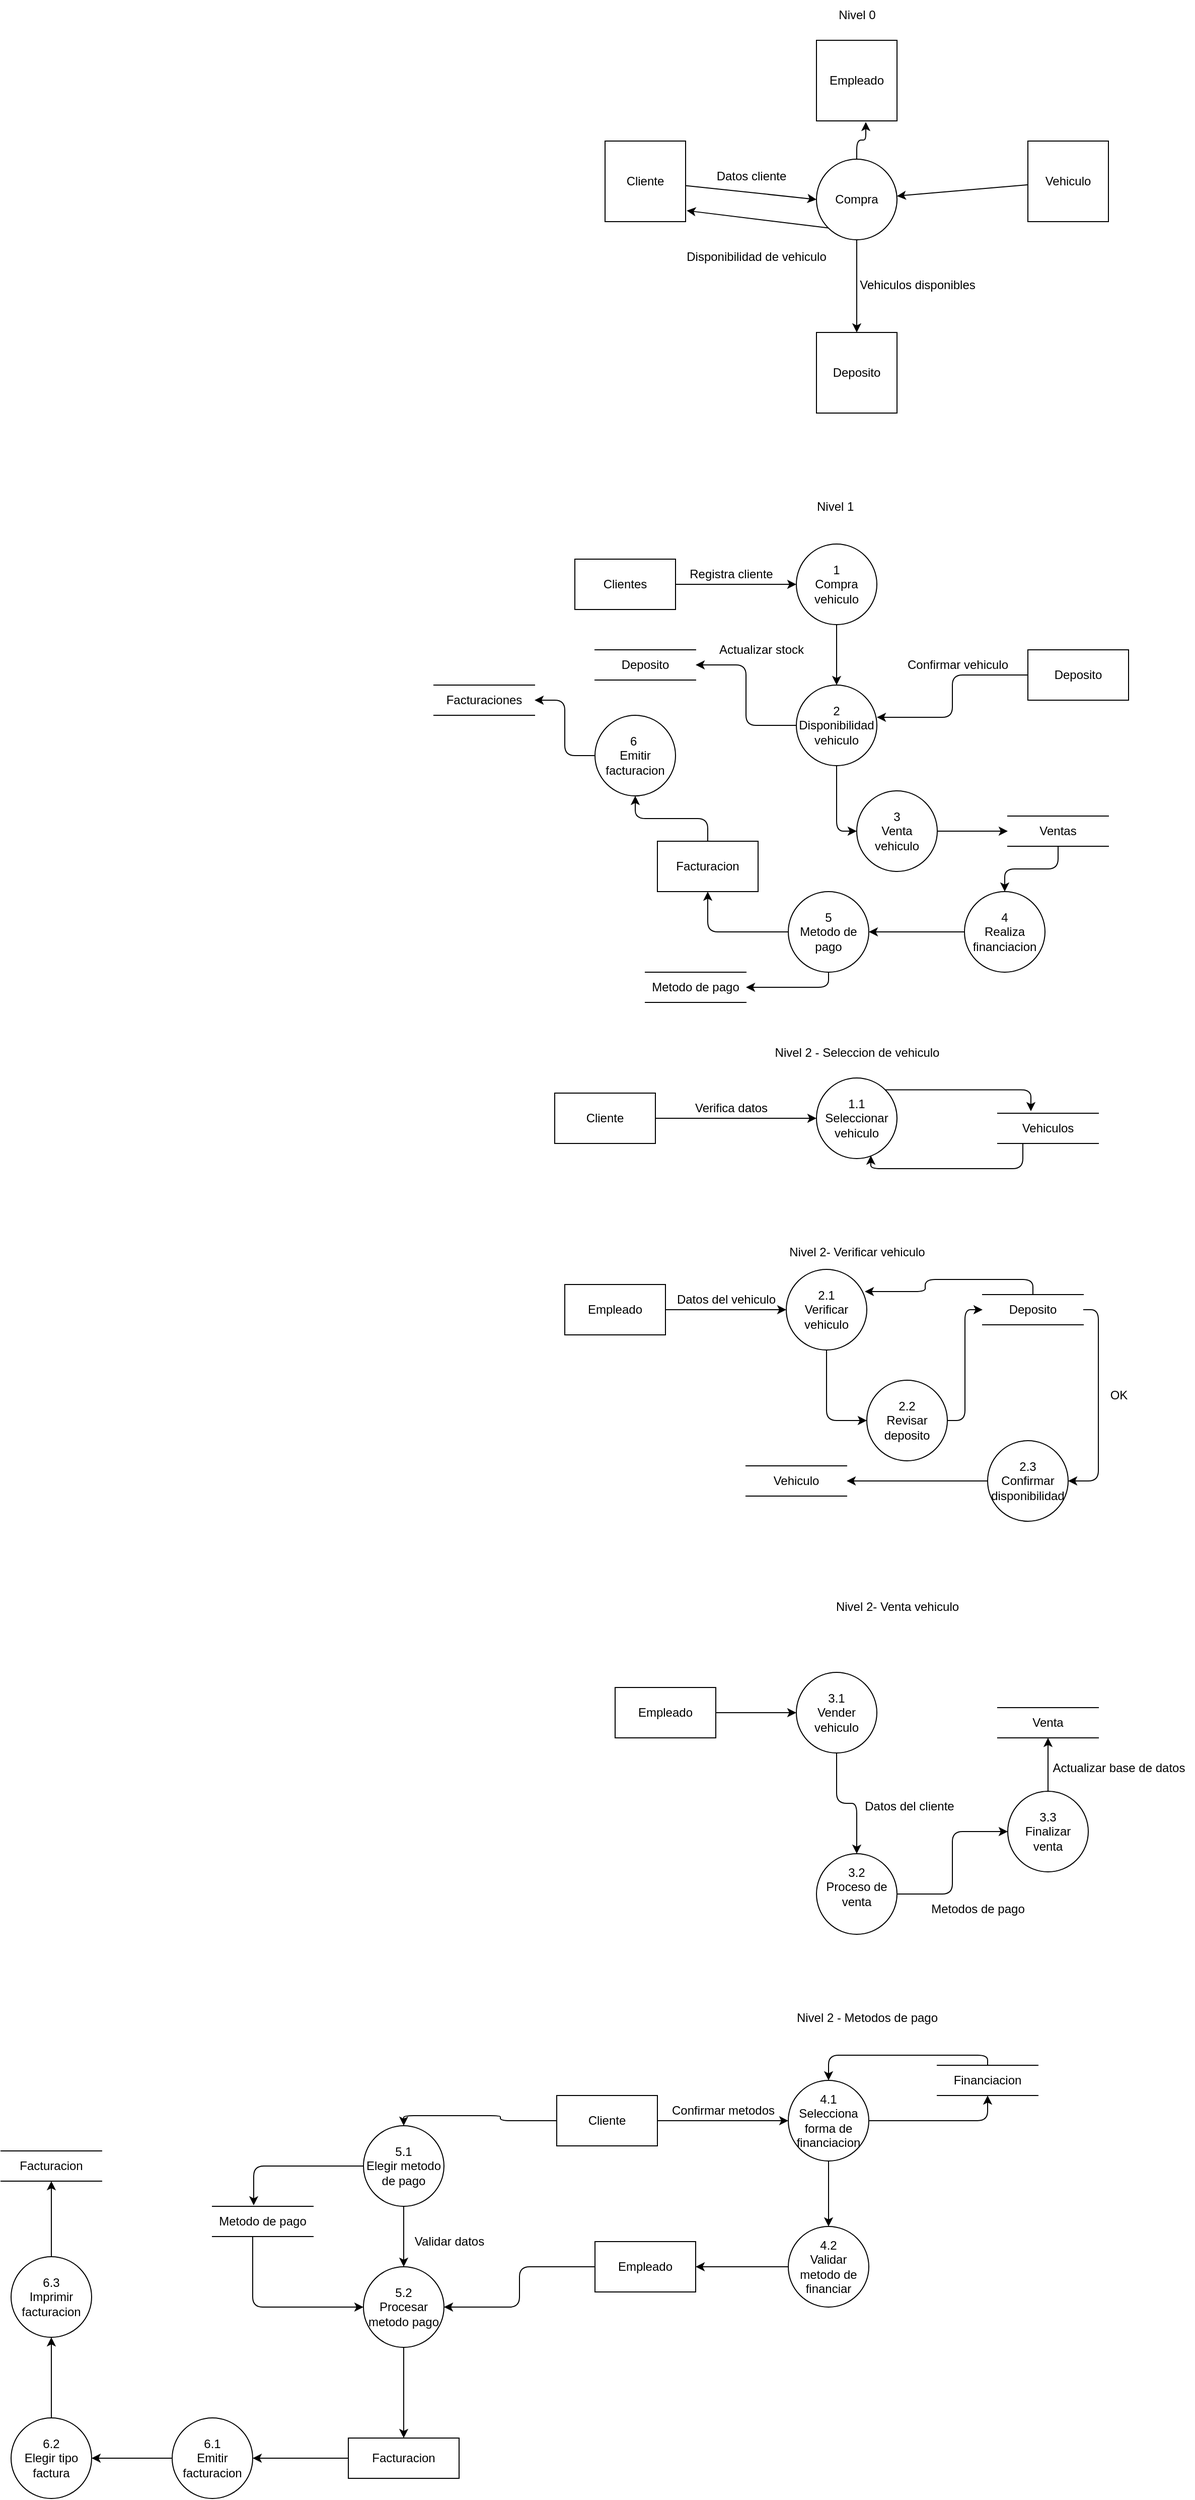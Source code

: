 <mxfile>
    <diagram id="O0qRuHpz9aEeq8V-ePP3" name="Page-1">
        <mxGraphModel dx="2114" dy="780" grid="1" gridSize="10" guides="1" tooltips="1" connect="1" arrows="1" fold="1" page="1" pageScale="1" pageWidth="850" pageHeight="1100" background="#FFFFFF" math="0" shadow="0">
            <root>
                <mxCell id="0"/>
                <mxCell id="1" parent="0"/>
                <mxCell id="8" style="edgeStyle=none;html=1;entryX=0.5;entryY=0;entryDx=0;entryDy=0;" parent="1" source="2" target="5" edge="1">
                    <mxGeometry relative="1" as="geometry"/>
                </mxCell>
                <mxCell id="2" value="Compra" style="ellipse;whiteSpace=wrap;html=1;aspect=fixed;" parent="1" vertex="1">
                    <mxGeometry x="260" y="288" width="80" height="80" as="geometry"/>
                </mxCell>
                <mxCell id="5" value="Deposito" style="whiteSpace=wrap;html=1;aspect=fixed;" parent="1" vertex="1">
                    <mxGeometry x="260" y="460" width="80" height="80" as="geometry"/>
                </mxCell>
                <mxCell id="9" style="edgeStyle=none;html=1;" parent="1" source="6" target="2" edge="1">
                    <mxGeometry relative="1" as="geometry"/>
                </mxCell>
                <mxCell id="6" value="Vehiculo" style="whiteSpace=wrap;html=1;aspect=fixed;" parent="1" vertex="1">
                    <mxGeometry x="470" y="270" width="80" height="80" as="geometry"/>
                </mxCell>
                <mxCell id="11" style="edgeStyle=none;html=1;entryX=0;entryY=0.5;entryDx=0;entryDy=0;" parent="1" source="7" target="2" edge="1">
                    <mxGeometry relative="1" as="geometry"/>
                </mxCell>
                <mxCell id="7" value="Cliente" style="whiteSpace=wrap;html=1;aspect=fixed;" parent="1" vertex="1">
                    <mxGeometry x="50" y="270" width="80" height="80" as="geometry"/>
                </mxCell>
                <mxCell id="12" style="edgeStyle=none;html=1;exitX=0;exitY=1;exitDx=0;exitDy=0;entryX=1.013;entryY=0.863;entryDx=0;entryDy=0;entryPerimeter=0;" parent="1" source="2" target="7" edge="1">
                    <mxGeometry relative="1" as="geometry"/>
                </mxCell>
                <mxCell id="13" value="Datos cliente" style="text;html=1;align=center;verticalAlign=middle;resizable=0;points=[];autosize=1;strokeColor=none;fillColor=none;" parent="1" vertex="1">
                    <mxGeometry x="150" y="290" width="90" height="30" as="geometry"/>
                </mxCell>
                <mxCell id="14" value="Disponibilidad de vehiculo" style="text;html=1;align=center;verticalAlign=middle;resizable=0;points=[];autosize=1;strokeColor=none;fillColor=none;" parent="1" vertex="1">
                    <mxGeometry x="120" y="370" width="160" height="30" as="geometry"/>
                </mxCell>
                <mxCell id="15" value="Vehiculos disponibles" style="text;html=1;align=center;verticalAlign=middle;resizable=0;points=[];autosize=1;strokeColor=none;fillColor=none;" parent="1" vertex="1">
                    <mxGeometry x="290" y="398" width="140" height="30" as="geometry"/>
                </mxCell>
                <mxCell id="16" value="Nivel 0" style="text;html=1;align=center;verticalAlign=middle;resizable=0;points=[];autosize=1;strokeColor=none;fillColor=none;" parent="1" vertex="1">
                    <mxGeometry x="270" y="130" width="60" height="30" as="geometry"/>
                </mxCell>
                <mxCell id="17" value="Nivel 1&amp;nbsp;" style="text;html=1;align=center;verticalAlign=middle;resizable=0;points=[];autosize=1;strokeColor=none;fillColor=none;" parent="1" vertex="1">
                    <mxGeometry x="250" y="618" width="60" height="30" as="geometry"/>
                </mxCell>
                <mxCell id="41" style="edgeStyle=orthogonalEdgeStyle;html=1;entryX=1;entryY=0.5;entryDx=0;entryDy=0;" parent="1" source="18" target="40" edge="1">
                    <mxGeometry relative="1" as="geometry"/>
                </mxCell>
                <mxCell id="18" value="6&amp;nbsp;&lt;div&gt;Emitir facturacion&lt;/div&gt;" style="ellipse;whiteSpace=wrap;html=1;aspect=fixed;" parent="1" vertex="1">
                    <mxGeometry x="40" y="840" width="80" height="80" as="geometry"/>
                </mxCell>
                <mxCell id="38" style="edgeStyle=orthogonalEdgeStyle;html=1;entryX=0.5;entryY=1;entryDx=0;entryDy=0;" parent="1" source="19" target="37" edge="1">
                    <mxGeometry relative="1" as="geometry"/>
                </mxCell>
                <mxCell id="80" style="edgeStyle=orthogonalEdgeStyle;html=1;entryX=1;entryY=0.5;entryDx=0;entryDy=0;" parent="1" source="19" target="35" edge="1">
                    <mxGeometry relative="1" as="geometry">
                        <Array as="points">
                            <mxPoint x="272" y="1110"/>
                        </Array>
                    </mxGeometry>
                </mxCell>
                <mxCell id="19" value="5&lt;div&gt;&lt;font color=&quot;#000000&quot;&gt;Metodo de pago&lt;/font&gt;&lt;/div&gt;" style="ellipse;whiteSpace=wrap;html=1;aspect=fixed;" parent="1" vertex="1">
                    <mxGeometry x="232" y="1015" width="80" height="80" as="geometry"/>
                </mxCell>
                <mxCell id="36" style="edgeStyle=orthogonalEdgeStyle;html=1;entryX=1;entryY=0.5;entryDx=0;entryDy=0;" parent="1" source="20" target="19" edge="1">
                    <mxGeometry relative="1" as="geometry"/>
                </mxCell>
                <mxCell id="20" value="4&lt;div&gt;Realiza financiacion&lt;/div&gt;" style="ellipse;whiteSpace=wrap;html=1;aspect=fixed;" parent="1" vertex="1">
                    <mxGeometry x="407" y="1015" width="80" height="80" as="geometry"/>
                </mxCell>
                <mxCell id="33" style="edgeStyle=orthogonalEdgeStyle;html=1;entryX=0;entryY=0.5;entryDx=0;entryDy=0;" parent="1" source="21" target="32" edge="1">
                    <mxGeometry relative="1" as="geometry"/>
                </mxCell>
                <mxCell id="21" value="3&lt;div&gt;Venta vehiculo&lt;/div&gt;" style="ellipse;whiteSpace=wrap;html=1;aspect=fixed;" parent="1" vertex="1">
                    <mxGeometry x="300" y="915" width="80" height="80" as="geometry"/>
                </mxCell>
                <mxCell id="76" style="edgeStyle=orthogonalEdgeStyle;html=1;entryX=1;entryY=0.5;entryDx=0;entryDy=0;" parent="1" source="22" target="75" edge="1">
                    <mxGeometry relative="1" as="geometry"/>
                </mxCell>
                <mxCell id="77" style="edgeStyle=orthogonalEdgeStyle;html=1;entryX=0;entryY=0.5;entryDx=0;entryDy=0;" parent="1" source="22" target="21" edge="1">
                    <mxGeometry relative="1" as="geometry"/>
                </mxCell>
                <mxCell id="22" value="2&lt;div&gt;Disponibilidad vehiculo&lt;/div&gt;" style="ellipse;whiteSpace=wrap;html=1;aspect=fixed;" parent="1" vertex="1">
                    <mxGeometry x="240" y="810" width="80" height="80" as="geometry"/>
                </mxCell>
                <mxCell id="27" style="edgeStyle=none;html=1;entryX=0.5;entryY=0;entryDx=0;entryDy=0;" parent="1" source="23" target="22" edge="1">
                    <mxGeometry relative="1" as="geometry"/>
                </mxCell>
                <mxCell id="23" value="1&lt;div&gt;Compra vehiculo&lt;/div&gt;" style="ellipse;whiteSpace=wrap;html=1;aspect=fixed;" parent="1" vertex="1">
                    <mxGeometry x="240" y="670" width="80" height="80" as="geometry"/>
                </mxCell>
                <mxCell id="26" value="Deposito" style="html=1;dashed=0;whiteSpace=wrap;" parent="1" vertex="1">
                    <mxGeometry x="470" y="775" width="100" height="50" as="geometry"/>
                </mxCell>
                <mxCell id="28" style="edgeStyle=orthogonalEdgeStyle;html=1;entryX=1;entryY=0.4;entryDx=0;entryDy=0;entryPerimeter=0;" parent="1" source="26" target="22" edge="1">
                    <mxGeometry relative="1" as="geometry"/>
                </mxCell>
                <mxCell id="34" style="edgeStyle=orthogonalEdgeStyle;html=1;entryX=0.5;entryY=0;entryDx=0;entryDy=0;" parent="1" source="32" target="20" edge="1">
                    <mxGeometry relative="1" as="geometry"/>
                </mxCell>
                <mxCell id="32" value="Ventas" style="html=1;dashed=0;whiteSpace=wrap;shape=partialRectangle;right=0;left=0;" parent="1" vertex="1">
                    <mxGeometry x="450" y="940" width="100" height="30" as="geometry"/>
                </mxCell>
                <mxCell id="35" value="Metodo de pago" style="html=1;dashed=0;whiteSpace=wrap;shape=partialRectangle;right=0;left=0;" parent="1" vertex="1">
                    <mxGeometry x="90" y="1095" width="100" height="30" as="geometry"/>
                </mxCell>
                <mxCell id="37" value="Facturacion" style="html=1;dashed=0;whiteSpace=wrap;" parent="1" vertex="1">
                    <mxGeometry x="102" y="965" width="100" height="50" as="geometry"/>
                </mxCell>
                <mxCell id="39" style="edgeStyle=orthogonalEdgeStyle;html=1;entryX=0.5;entryY=1;entryDx=0;entryDy=0;" parent="1" source="37" target="18" edge="1">
                    <mxGeometry relative="1" as="geometry">
                        <mxPoint x="70" y="955" as="targetPoint"/>
                    </mxGeometry>
                </mxCell>
                <mxCell id="40" value="Facturaciones" style="html=1;dashed=0;whiteSpace=wrap;shape=partialRectangle;right=0;left=0;" parent="1" vertex="1">
                    <mxGeometry x="-120" y="810" width="100" height="30" as="geometry"/>
                </mxCell>
                <mxCell id="43" style="edgeStyle=orthogonalEdgeStyle;html=1;entryX=0;entryY=0.5;entryDx=0;entryDy=0;" parent="1" source="42" target="23" edge="1">
                    <mxGeometry relative="1" as="geometry"/>
                </mxCell>
                <mxCell id="42" value="Clientes" style="html=1;dashed=0;whiteSpace=wrap;" parent="1" vertex="1">
                    <mxGeometry x="20" y="685" width="100" height="50" as="geometry"/>
                </mxCell>
                <mxCell id="44" value="Nivel 2 - Seleccion de vehiculo" style="text;html=1;align=center;verticalAlign=middle;resizable=0;points=[];autosize=1;strokeColor=none;fillColor=none;" parent="1" vertex="1">
                    <mxGeometry x="205" y="1160" width="190" height="30" as="geometry"/>
                </mxCell>
                <mxCell id="49" style="edgeStyle=orthogonalEdgeStyle;html=1;entryX=0;entryY=0.5;entryDx=0;entryDy=0;" parent="1" source="45" target="46" edge="1">
                    <mxGeometry relative="1" as="geometry"/>
                </mxCell>
                <mxCell id="45" value="Cliente" style="html=1;dashed=0;whiteSpace=wrap;" parent="1" vertex="1">
                    <mxGeometry y="1215" width="100" height="50" as="geometry"/>
                </mxCell>
                <mxCell id="46" value="1.1&lt;div&gt;Seleccionar vehiculo&lt;/div&gt;" style="ellipse;whiteSpace=wrap;html=1;aspect=fixed;" parent="1" vertex="1">
                    <mxGeometry x="260" y="1200" width="80" height="80" as="geometry"/>
                </mxCell>
                <mxCell id="61" style="edgeStyle=orthogonalEdgeStyle;html=1;entryX=0;entryY=0.5;entryDx=0;entryDy=0;" parent="1" source="51" target="52" edge="1">
                    <mxGeometry relative="1" as="geometry"/>
                </mxCell>
                <mxCell id="51" value="Empleado" style="html=1;dashed=0;whiteSpace=wrap;" parent="1" vertex="1">
                    <mxGeometry x="10" y="1405" width="100" height="50" as="geometry"/>
                </mxCell>
                <mxCell id="57" style="edgeStyle=orthogonalEdgeStyle;html=1;entryX=0;entryY=0.5;entryDx=0;entryDy=0;" parent="1" source="52" target="54" edge="1">
                    <mxGeometry relative="1" as="geometry"/>
                </mxCell>
                <mxCell id="52" value="2.1&lt;div&gt;Verificar vehiculo&lt;/div&gt;" style="ellipse;whiteSpace=wrap;html=1;aspect=fixed;" parent="1" vertex="1">
                    <mxGeometry x="230" y="1390" width="80" height="80" as="geometry"/>
                </mxCell>
                <mxCell id="92" style="edgeStyle=orthogonalEdgeStyle;html=1;entryX=1;entryY=0.5;entryDx=0;entryDy=0;" parent="1" source="53" target="93" edge="1">
                    <mxGeometry relative="1" as="geometry">
                        <mxPoint x="300" y="1600" as="targetPoint"/>
                    </mxGeometry>
                </mxCell>
                <mxCell id="53" value="2.3&lt;div&gt;Confirmar disponibilidad&lt;/div&gt;" style="ellipse;whiteSpace=wrap;html=1;aspect=fixed;" parent="1" vertex="1">
                    <mxGeometry x="430" y="1560" width="80" height="80" as="geometry"/>
                </mxCell>
                <mxCell id="62" style="edgeStyle=orthogonalEdgeStyle;html=1;entryX=0;entryY=0.5;entryDx=0;entryDy=0;" parent="1" source="54" target="56" edge="1">
                    <mxGeometry relative="1" as="geometry"/>
                </mxCell>
                <mxCell id="54" value="2.2&lt;div&gt;Revisar deposito&lt;/div&gt;" style="ellipse;whiteSpace=wrap;html=1;aspect=fixed;" parent="1" vertex="1">
                    <mxGeometry x="310" y="1500" width="80" height="80" as="geometry"/>
                </mxCell>
                <mxCell id="90" style="edgeStyle=orthogonalEdgeStyle;html=1;entryX=1;entryY=0.5;entryDx=0;entryDy=0;" parent="1" source="56" target="53" edge="1">
                    <mxGeometry relative="1" as="geometry">
                        <Array as="points">
                            <mxPoint x="540" y="1430"/>
                            <mxPoint x="540" y="1600"/>
                        </Array>
                    </mxGeometry>
                </mxCell>
                <mxCell id="56" value="Deposito" style="html=1;dashed=0;whiteSpace=wrap;shape=partialRectangle;right=0;left=0;" parent="1" vertex="1">
                    <mxGeometry x="425" y="1415" width="100" height="30" as="geometry"/>
                </mxCell>
                <mxCell id="99" style="edgeStyle=orthogonalEdgeStyle;html=1;entryX=0.5;entryY=0;entryDx=0;entryDy=0;" parent="1" source="66" target="97" edge="1">
                    <mxGeometry relative="1" as="geometry"/>
                </mxCell>
                <mxCell id="66" value="3.1&lt;div&gt;Vender vehiculo&lt;/div&gt;" style="ellipse;whiteSpace=wrap;html=1;aspect=fixed;" parent="1" vertex="1">
                    <mxGeometry x="240" y="1790" width="80" height="80" as="geometry"/>
                </mxCell>
                <mxCell id="67" value="Registra cliente" style="text;html=1;align=center;verticalAlign=middle;resizable=0;points=[];autosize=1;strokeColor=none;fillColor=none;" parent="1" vertex="1">
                    <mxGeometry x="120" y="685" width="110" height="30" as="geometry"/>
                </mxCell>
                <mxCell id="68" value="Confirmar vehiculo" style="text;html=1;align=center;verticalAlign=middle;resizable=0;points=[];autosize=1;strokeColor=none;fillColor=none;" parent="1" vertex="1">
                    <mxGeometry x="340" y="775" width="120" height="30" as="geometry"/>
                </mxCell>
                <mxCell id="75" value="Deposito" style="html=1;dashed=0;whiteSpace=wrap;shape=partialRectangle;right=0;left=0;" parent="1" vertex="1">
                    <mxGeometry x="40" y="775" width="100" height="30" as="geometry"/>
                </mxCell>
                <mxCell id="79" value="Actualizar stock" style="text;html=1;align=center;verticalAlign=middle;resizable=0;points=[];autosize=1;strokeColor=none;fillColor=none;" parent="1" vertex="1">
                    <mxGeometry x="150" y="760" width="110" height="30" as="geometry"/>
                </mxCell>
                <mxCell id="81" value="Verifica datos" style="text;html=1;align=center;verticalAlign=middle;resizable=0;points=[];autosize=1;strokeColor=none;fillColor=none;" parent="1" vertex="1">
                    <mxGeometry x="125" y="1215" width="100" height="30" as="geometry"/>
                </mxCell>
                <mxCell id="82" value="Vehiculos" style="html=1;dashed=0;whiteSpace=wrap;shape=partialRectangle;right=0;left=0;" parent="1" vertex="1">
                    <mxGeometry x="440" y="1235" width="100" height="30" as="geometry"/>
                </mxCell>
                <mxCell id="85" style="edgeStyle=orthogonalEdgeStyle;html=1;exitX=0.25;exitY=1;exitDx=0;exitDy=0;entryX=0.675;entryY=0.963;entryDx=0;entryDy=0;entryPerimeter=0;" parent="1" source="82" target="46" edge="1">
                    <mxGeometry relative="1" as="geometry">
                        <Array as="points">
                            <mxPoint x="465" y="1290"/>
                            <mxPoint x="314" y="1290"/>
                        </Array>
                    </mxGeometry>
                </mxCell>
                <mxCell id="86" style="edgeStyle=orthogonalEdgeStyle;html=1;exitX=1;exitY=0;exitDx=0;exitDy=0;entryX=0.33;entryY=-0.067;entryDx=0;entryDy=0;entryPerimeter=0;" parent="1" source="46" target="82" edge="1">
                    <mxGeometry relative="1" as="geometry">
                        <Array as="points">
                            <mxPoint x="473" y="1212"/>
                        </Array>
                    </mxGeometry>
                </mxCell>
                <mxCell id="87" value="Nivel 2- Verificar vehiculo" style="text;html=1;align=center;verticalAlign=middle;resizable=0;points=[];autosize=1;strokeColor=none;fillColor=none;" parent="1" vertex="1">
                    <mxGeometry x="220" y="1358" width="160" height="30" as="geometry"/>
                </mxCell>
                <mxCell id="89" value="Datos del vehiculo" style="text;html=1;align=center;verticalAlign=middle;resizable=0;points=[];autosize=1;strokeColor=none;fillColor=none;" parent="1" vertex="1">
                    <mxGeometry x="110" y="1405" width="120" height="30" as="geometry"/>
                </mxCell>
                <mxCell id="91" value="OK" style="text;html=1;align=center;verticalAlign=middle;resizable=0;points=[];autosize=1;strokeColor=none;fillColor=none;" parent="1" vertex="1">
                    <mxGeometry x="540" y="1500" width="40" height="30" as="geometry"/>
                </mxCell>
                <mxCell id="93" value="Vehiculo" style="html=1;dashed=0;whiteSpace=wrap;shape=partialRectangle;right=0;left=0;" parent="1" vertex="1">
                    <mxGeometry x="190" y="1585" width="100" height="30" as="geometry"/>
                </mxCell>
                <mxCell id="95" style="edgeStyle=none;html=1;" parent="1" source="94" target="66" edge="1">
                    <mxGeometry relative="1" as="geometry"/>
                </mxCell>
                <mxCell id="94" value="Empleado" style="html=1;dashed=0;whiteSpace=wrap;" parent="1" vertex="1">
                    <mxGeometry x="60" y="1805" width="100" height="50" as="geometry"/>
                </mxCell>
                <mxCell id="96" value="Nivel 2- Venta vehiculo" style="text;html=1;align=center;verticalAlign=middle;resizable=0;points=[];autosize=1;strokeColor=none;fillColor=none;" parent="1" vertex="1">
                    <mxGeometry x="265" y="1710" width="150" height="30" as="geometry"/>
                </mxCell>
                <mxCell id="101" style="edgeStyle=orthogonalEdgeStyle;html=1;entryX=0;entryY=0.5;entryDx=0;entryDy=0;" parent="1" source="97" target="98" edge="1">
                    <mxGeometry relative="1" as="geometry"/>
                </mxCell>
                <mxCell id="97" value="3.2&lt;div&gt;&lt;font color=&quot;#000000&quot;&gt;Proceso de venta&lt;br&gt;&lt;/font&gt;&lt;div&gt;&lt;br&gt;&lt;/div&gt;&lt;/div&gt;" style="ellipse;whiteSpace=wrap;html=1;aspect=fixed;" parent="1" vertex="1">
                    <mxGeometry x="260" y="1970" width="80" height="80" as="geometry"/>
                </mxCell>
                <mxCell id="104" style="edgeStyle=orthogonalEdgeStyle;html=1;entryX=0.5;entryY=1;entryDx=0;entryDy=0;" parent="1" source="98" target="103" edge="1">
                    <mxGeometry relative="1" as="geometry"/>
                </mxCell>
                <mxCell id="98" value="3.3&lt;div&gt;Finalizar venta&lt;/div&gt;" style="ellipse;whiteSpace=wrap;html=1;aspect=fixed;" parent="1" vertex="1">
                    <mxGeometry x="450" y="1908" width="80" height="80" as="geometry"/>
                </mxCell>
                <mxCell id="100" value="Datos del cliente" style="text;html=1;align=center;verticalAlign=middle;resizable=0;points=[];autosize=1;strokeColor=none;fillColor=none;" parent="1" vertex="1">
                    <mxGeometry x="297" y="1908" width="110" height="30" as="geometry"/>
                </mxCell>
                <mxCell id="102" value="Metodos de pago" style="text;html=1;align=center;verticalAlign=middle;resizable=0;points=[];autosize=1;strokeColor=none;fillColor=none;" parent="1" vertex="1">
                    <mxGeometry x="360" y="2010" width="120" height="30" as="geometry"/>
                </mxCell>
                <mxCell id="103" value="Venta" style="html=1;dashed=0;whiteSpace=wrap;shape=partialRectangle;right=0;left=0;" parent="1" vertex="1">
                    <mxGeometry x="440" y="1825" width="100" height="30" as="geometry"/>
                </mxCell>
                <mxCell id="105" value="Actualizar base de datos" style="text;html=1;align=center;verticalAlign=middle;resizable=0;points=[];autosize=1;strokeColor=none;fillColor=none;" parent="1" vertex="1">
                    <mxGeometry x="485" y="1870" width="150" height="30" as="geometry"/>
                </mxCell>
                <mxCell id="106" value="Nivel 2 - Metodos de pago" style="text;html=1;align=center;verticalAlign=middle;resizable=0;points=[];autosize=1;strokeColor=none;fillColor=none;" parent="1" vertex="1">
                    <mxGeometry x="230" y="2118" width="160" height="30" as="geometry"/>
                </mxCell>
                <mxCell id="119" style="edgeStyle=orthogonalEdgeStyle;html=1;entryX=1;entryY=0.5;entryDx=0;entryDy=0;" parent="1" source="107" target="118" edge="1">
                    <mxGeometry relative="1" as="geometry"/>
                </mxCell>
                <mxCell id="107" value="&lt;div&gt;&lt;div&gt;4.2&lt;/div&gt;&lt;/div&gt;&lt;div&gt;Validar metodo de financiar&lt;/div&gt;" style="ellipse;whiteSpace=wrap;html=1;aspect=fixed;" parent="1" vertex="1">
                    <mxGeometry x="232" y="2340" width="80" height="80" as="geometry"/>
                </mxCell>
                <mxCell id="116" style="edgeStyle=orthogonalEdgeStyle;html=1;entryX=0.5;entryY=1;entryDx=0;entryDy=0;" parent="1" source="109" target="114" edge="1">
                    <mxGeometry relative="1" as="geometry"/>
                </mxCell>
                <mxCell id="117" style="edgeStyle=orthogonalEdgeStyle;html=1;entryX=0.5;entryY=0;entryDx=0;entryDy=0;" parent="1" source="109" target="107" edge="1">
                    <mxGeometry relative="1" as="geometry"/>
                </mxCell>
                <mxCell id="109" value="&lt;div&gt;&lt;div&gt;4.1&lt;/div&gt;&lt;/div&gt;&lt;div&gt;Selecciona forma de financiacion&lt;/div&gt;" style="ellipse;whiteSpace=wrap;html=1;aspect=fixed;" parent="1" vertex="1">
                    <mxGeometry x="232" y="2195" width="80" height="80" as="geometry"/>
                </mxCell>
                <mxCell id="111" style="edgeStyle=orthogonalEdgeStyle;html=1;entryX=0;entryY=0.5;entryDx=0;entryDy=0;" parent="1" source="110" target="109" edge="1">
                    <mxGeometry relative="1" as="geometry"/>
                </mxCell>
                <mxCell id="121" style="edgeStyle=orthogonalEdgeStyle;html=1;entryX=0.5;entryY=0;entryDx=0;entryDy=0;" parent="1" source="110" target="120" edge="1">
                    <mxGeometry relative="1" as="geometry"/>
                </mxCell>
                <mxCell id="110" value="Cliente" style="html=1;dashed=0;whiteSpace=wrap;" parent="1" vertex="1">
                    <mxGeometry x="2" y="2210" width="100" height="50" as="geometry"/>
                </mxCell>
                <mxCell id="112" value="Confirmar metodos" style="text;html=1;align=center;verticalAlign=middle;resizable=0;points=[];autosize=1;strokeColor=none;fillColor=none;" parent="1" vertex="1">
                    <mxGeometry x="102" y="2210" width="130" height="30" as="geometry"/>
                </mxCell>
                <mxCell id="113" style="edgeStyle=orthogonalEdgeStyle;html=1;entryX=0.975;entryY=0.275;entryDx=0;entryDy=0;entryPerimeter=0;" parent="1" source="56" target="52" edge="1">
                    <mxGeometry relative="1" as="geometry">
                        <Array as="points">
                            <mxPoint x="475" y="1400"/>
                            <mxPoint x="368" y="1400"/>
                            <mxPoint x="368" y="1412"/>
                        </Array>
                    </mxGeometry>
                </mxCell>
                <mxCell id="115" style="edgeStyle=orthogonalEdgeStyle;html=1;entryX=0.5;entryY=0;entryDx=0;entryDy=0;" parent="1" source="114" target="109" edge="1">
                    <mxGeometry relative="1" as="geometry">
                        <Array as="points">
                            <mxPoint x="430" y="2170"/>
                            <mxPoint x="272" y="2170"/>
                        </Array>
                    </mxGeometry>
                </mxCell>
                <mxCell id="114" value="Financiacion" style="html=1;dashed=0;whiteSpace=wrap;shape=partialRectangle;right=0;left=0;" parent="1" vertex="1">
                    <mxGeometry x="380" y="2180" width="100" height="30" as="geometry"/>
                </mxCell>
                <mxCell id="124" style="edgeStyle=orthogonalEdgeStyle;html=1;entryX=1;entryY=0.5;entryDx=0;entryDy=0;" parent="1" source="118" target="123" edge="1">
                    <mxGeometry relative="1" as="geometry"/>
                </mxCell>
                <mxCell id="118" value="Empleado" style="html=1;dashed=0;whiteSpace=wrap;" parent="1" vertex="1">
                    <mxGeometry x="40" y="2355" width="100" height="50" as="geometry"/>
                </mxCell>
                <mxCell id="122" style="edgeStyle=orthogonalEdgeStyle;html=1;" parent="1" source="120" edge="1">
                    <mxGeometry relative="1" as="geometry">
                        <mxPoint x="-150" y="2380" as="targetPoint"/>
                    </mxGeometry>
                </mxCell>
                <mxCell id="120" value="5.1&lt;br&gt;Elegir metodo de pago" style="ellipse;whiteSpace=wrap;html=1;aspect=fixed;" parent="1" vertex="1">
                    <mxGeometry x="-190" y="2240" width="80" height="80" as="geometry"/>
                </mxCell>
                <mxCell id="136" value="" style="edgeStyle=orthogonalEdgeStyle;html=1;" parent="1" source="123" target="135" edge="1">
                    <mxGeometry relative="1" as="geometry"/>
                </mxCell>
                <mxCell id="123" value="5.2&lt;div&gt;Procesar metodo pago&lt;/div&gt;" style="ellipse;whiteSpace=wrap;html=1;aspect=fixed;" parent="1" vertex="1">
                    <mxGeometry x="-190" y="2380" width="80" height="80" as="geometry"/>
                </mxCell>
                <mxCell id="127" style="edgeStyle=orthogonalEdgeStyle;html=1;entryX=0;entryY=0.5;entryDx=0;entryDy=0;" parent="1" source="125" target="123" edge="1">
                    <mxGeometry relative="1" as="geometry">
                        <Array as="points">
                            <mxPoint x="-300" y="2420"/>
                        </Array>
                    </mxGeometry>
                </mxCell>
                <mxCell id="125" value="Metodo de pago" style="html=1;dashed=0;whiteSpace=wrap;shape=partialRectangle;right=0;left=0;" parent="1" vertex="1">
                    <mxGeometry x="-340" y="2320" width="100" height="30" as="geometry"/>
                </mxCell>
                <mxCell id="126" style="edgeStyle=orthogonalEdgeStyle;html=1;entryX=0.41;entryY=-0.033;entryDx=0;entryDy=0;entryPerimeter=0;" parent="1" source="120" target="125" edge="1">
                    <mxGeometry relative="1" as="geometry"/>
                </mxCell>
                <mxCell id="128" value="Validar datos" style="text;html=1;align=center;verticalAlign=middle;resizable=0;points=[];autosize=1;strokeColor=none;fillColor=none;" parent="1" vertex="1">
                    <mxGeometry x="-150" y="2340" width="90" height="30" as="geometry"/>
                </mxCell>
                <mxCell id="138" value="" style="edgeStyle=orthogonalEdgeStyle;html=1;" parent="1" source="135" target="137" edge="1">
                    <mxGeometry relative="1" as="geometry"/>
                </mxCell>
                <mxCell id="135" value="Facturacion" style="whiteSpace=wrap;html=1;" parent="1" vertex="1">
                    <mxGeometry x="-205" y="2550" width="110" height="40" as="geometry"/>
                </mxCell>
                <mxCell id="140" value="" style="edgeStyle=orthogonalEdgeStyle;html=1;" parent="1" source="137" target="139" edge="1">
                    <mxGeometry relative="1" as="geometry"/>
                </mxCell>
                <mxCell id="137" value="6.1&lt;div&gt;Emitir facturacion&lt;/div&gt;" style="ellipse;whiteSpace=wrap;html=1;" parent="1" vertex="1">
                    <mxGeometry x="-380" y="2530" width="80" height="80" as="geometry"/>
                </mxCell>
                <mxCell id="142" value="" style="edgeStyle=orthogonalEdgeStyle;html=1;" parent="1" source="139" target="141" edge="1">
                    <mxGeometry relative="1" as="geometry"/>
                </mxCell>
                <mxCell id="139" value="6.2&lt;div&gt;Elegir tipo factura&lt;/div&gt;" style="ellipse;whiteSpace=wrap;html=1;" parent="1" vertex="1">
                    <mxGeometry x="-540" y="2530" width="80" height="80" as="geometry"/>
                </mxCell>
                <mxCell id="144" style="edgeStyle=orthogonalEdgeStyle;html=1;entryX=0.5;entryY=1;entryDx=0;entryDy=0;" parent="1" source="141" target="143" edge="1">
                    <mxGeometry relative="1" as="geometry"/>
                </mxCell>
                <mxCell id="141" value="6.3&lt;div&gt;&lt;span style=&quot;background-color: transparent;&quot;&gt;Imprimir facturacion&lt;/span&gt;&lt;/div&gt;" style="ellipse;whiteSpace=wrap;html=1;" parent="1" vertex="1">
                    <mxGeometry x="-540" y="2370" width="80" height="80" as="geometry"/>
                </mxCell>
                <mxCell id="143" value="Facturacion" style="html=1;dashed=0;whiteSpace=wrap;shape=partialRectangle;right=0;left=0;" parent="1" vertex="1">
                    <mxGeometry x="-550" y="2265" width="100" height="30" as="geometry"/>
                </mxCell>
                <mxCell id="147" value="Empleado" style="whiteSpace=wrap;html=1;aspect=fixed;" parent="1" vertex="1">
                    <mxGeometry x="260" y="170" width="80" height="80" as="geometry"/>
                </mxCell>
                <mxCell id="148" style="edgeStyle=orthogonalEdgeStyle;html=1;entryX=0.613;entryY=1.013;entryDx=0;entryDy=0;entryPerimeter=0;" parent="1" source="2" target="147" edge="1">
                    <mxGeometry relative="1" as="geometry"/>
                </mxCell>
            </root>
        </mxGraphModel>
    </diagram>
</mxfile>